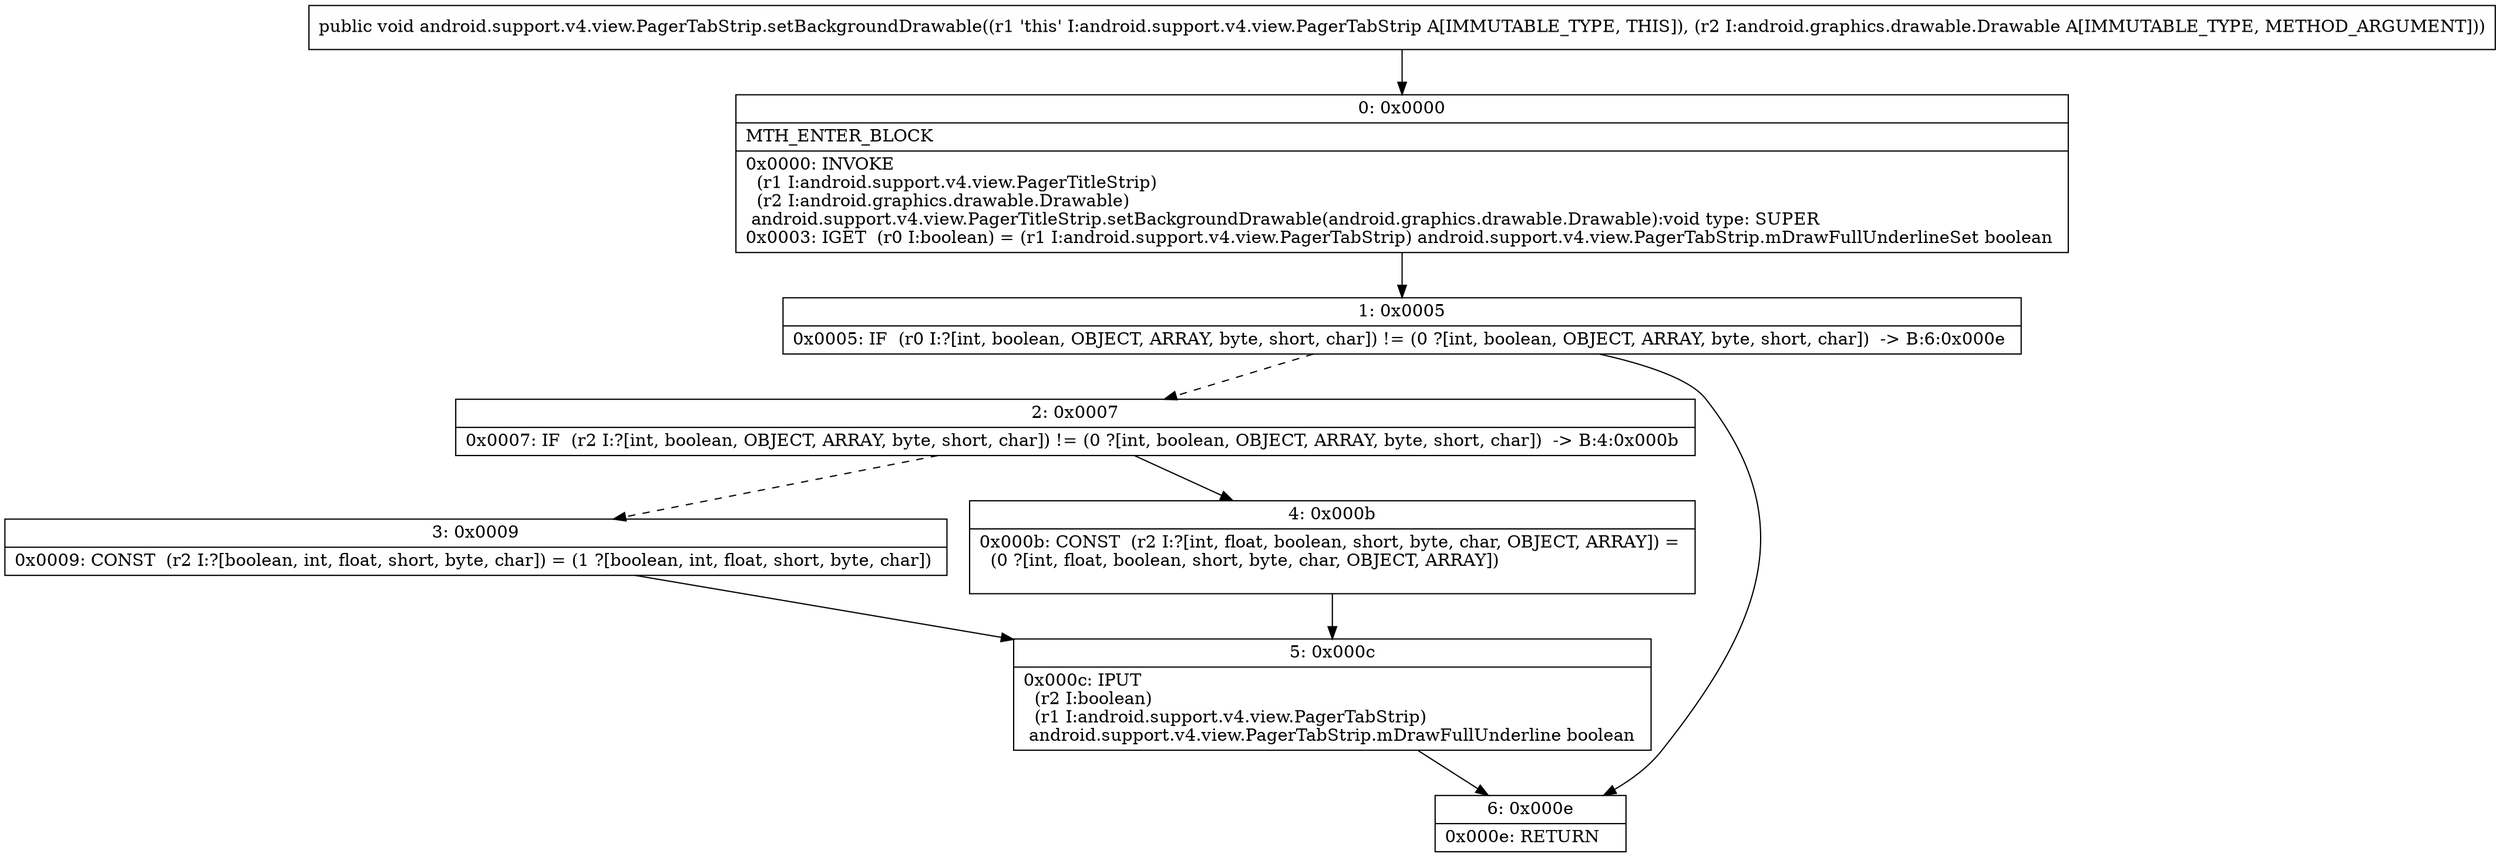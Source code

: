 digraph "CFG forandroid.support.v4.view.PagerTabStrip.setBackgroundDrawable(Landroid\/graphics\/drawable\/Drawable;)V" {
Node_0 [shape=record,label="{0\:\ 0x0000|MTH_ENTER_BLOCK\l|0x0000: INVOKE  \l  (r1 I:android.support.v4.view.PagerTitleStrip)\l  (r2 I:android.graphics.drawable.Drawable)\l android.support.v4.view.PagerTitleStrip.setBackgroundDrawable(android.graphics.drawable.Drawable):void type: SUPER \l0x0003: IGET  (r0 I:boolean) = (r1 I:android.support.v4.view.PagerTabStrip) android.support.v4.view.PagerTabStrip.mDrawFullUnderlineSet boolean \l}"];
Node_1 [shape=record,label="{1\:\ 0x0005|0x0005: IF  (r0 I:?[int, boolean, OBJECT, ARRAY, byte, short, char]) != (0 ?[int, boolean, OBJECT, ARRAY, byte, short, char])  \-\> B:6:0x000e \l}"];
Node_2 [shape=record,label="{2\:\ 0x0007|0x0007: IF  (r2 I:?[int, boolean, OBJECT, ARRAY, byte, short, char]) != (0 ?[int, boolean, OBJECT, ARRAY, byte, short, char])  \-\> B:4:0x000b \l}"];
Node_3 [shape=record,label="{3\:\ 0x0009|0x0009: CONST  (r2 I:?[boolean, int, float, short, byte, char]) = (1 ?[boolean, int, float, short, byte, char]) \l}"];
Node_4 [shape=record,label="{4\:\ 0x000b|0x000b: CONST  (r2 I:?[int, float, boolean, short, byte, char, OBJECT, ARRAY]) = \l  (0 ?[int, float, boolean, short, byte, char, OBJECT, ARRAY])\l \l}"];
Node_5 [shape=record,label="{5\:\ 0x000c|0x000c: IPUT  \l  (r2 I:boolean)\l  (r1 I:android.support.v4.view.PagerTabStrip)\l android.support.v4.view.PagerTabStrip.mDrawFullUnderline boolean \l}"];
Node_6 [shape=record,label="{6\:\ 0x000e|0x000e: RETURN   \l}"];
MethodNode[shape=record,label="{public void android.support.v4.view.PagerTabStrip.setBackgroundDrawable((r1 'this' I:android.support.v4.view.PagerTabStrip A[IMMUTABLE_TYPE, THIS]), (r2 I:android.graphics.drawable.Drawable A[IMMUTABLE_TYPE, METHOD_ARGUMENT])) }"];
MethodNode -> Node_0;
Node_0 -> Node_1;
Node_1 -> Node_2[style=dashed];
Node_1 -> Node_6;
Node_2 -> Node_3[style=dashed];
Node_2 -> Node_4;
Node_3 -> Node_5;
Node_4 -> Node_5;
Node_5 -> Node_6;
}

